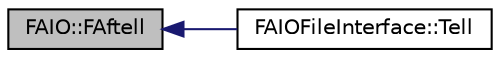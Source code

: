 digraph G
{
  edge [fontname="Helvetica",fontsize="10",labelfontname="Helvetica",labelfontsize="10"];
  node [fontname="Helvetica",fontsize="10",shape=record];
  rankdir="LR";
  Node1 [label="FAIO::FAftell",height=0.2,width=0.4,color="black", fillcolor="grey75", style="filled" fontcolor="black"];
  Node1 -> Node2 [dir="back",color="midnightblue",fontsize="10",style="solid",fontname="Helvetica"];
  Node2 [label="FAIOFileInterface::Tell",height=0.2,width=0.4,color="black", fillcolor="white", style="filled",URL="$class_f_a_i_o_file_interface.html#a6f40abe000b3ba4870610a5e491cf512",tooltip="Returns the current position of the file pointer."];
}
